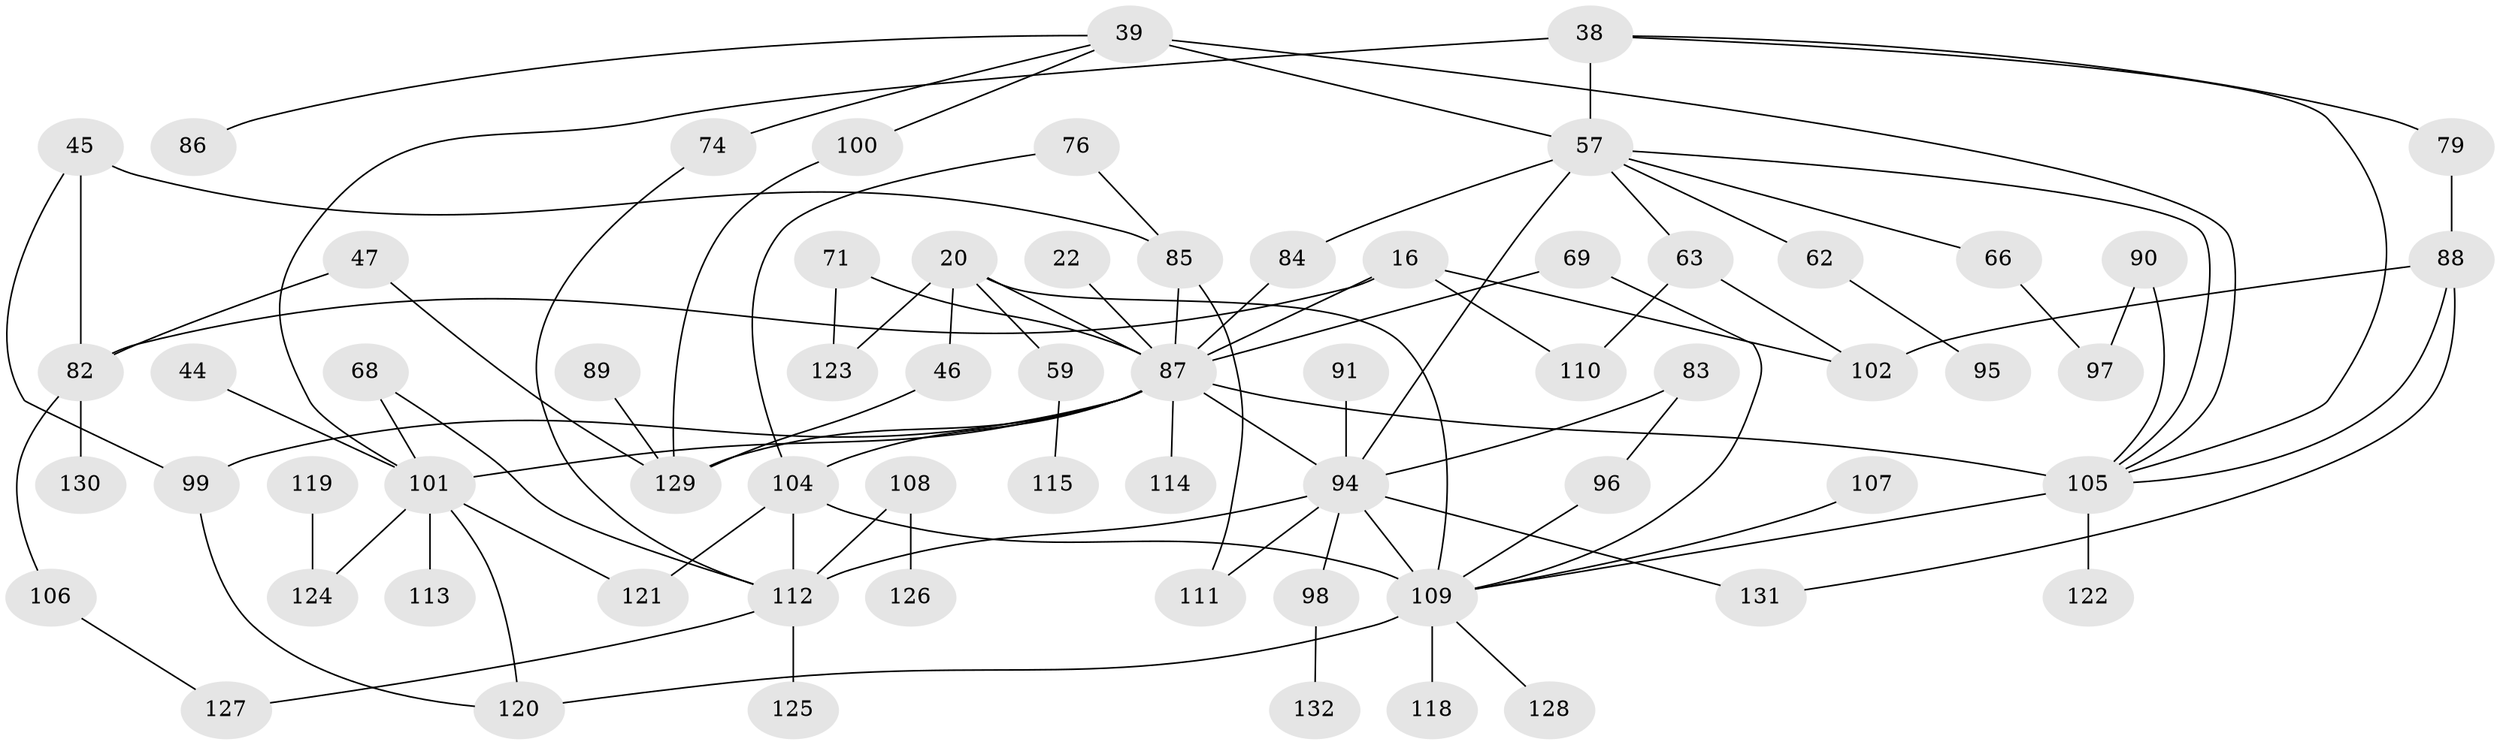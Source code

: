 // original degree distribution, {6: 0.03787878787878788, 7: 0.030303030303030304, 5: 0.08333333333333333, 4: 0.12878787878787878, 3: 0.20454545454545456, 2: 0.30303030303030304, 1: 0.21212121212121213}
// Generated by graph-tools (version 1.1) at 2025/45/03/04/25 21:45:33]
// undirected, 66 vertices, 96 edges
graph export_dot {
graph [start="1"]
  node [color=gray90,style=filled];
  16;
  20 [super="+3+14"];
  22;
  38;
  39 [super="+11"];
  44;
  45;
  46;
  47;
  57 [super="+15+32+40"];
  59;
  62 [super="+50"];
  63 [super="+35+51"];
  66;
  68 [super="+27"];
  69;
  71;
  74;
  76;
  79;
  82 [super="+18"];
  83;
  84 [super="+78"];
  85;
  86 [super="+29"];
  87 [super="+2+48+41"];
  88 [super="+42+55"];
  89;
  90;
  91;
  94 [super="+54+72"];
  95;
  96;
  97;
  98 [super="+92"];
  99;
  100;
  101 [super="+43+6+49"];
  102 [super="+30+23+33"];
  104 [super="+31"];
  105 [super="+53+93+81+37"];
  106;
  107;
  108;
  109 [super="+73+103"];
  110 [super="+80"];
  111;
  112 [super="+17"];
  113;
  114 [super="+25"];
  115;
  118;
  119;
  120 [super="+117"];
  121;
  122;
  123;
  124 [super="+116"];
  125;
  126;
  127;
  128;
  129 [super="+60"];
  130;
  131;
  132;
  16 -- 82;
  16 -- 87;
  16 -- 102 [weight=2];
  16 -- 110;
  20 -- 59;
  20 -- 123;
  20 -- 87 [weight=2];
  20 -- 109 [weight=4];
  20 -- 46;
  22 -- 87;
  38 -- 57;
  38 -- 79;
  38 -- 101 [weight=2];
  38 -- 105;
  39 -- 74;
  39 -- 100;
  39 -- 57;
  39 -- 105 [weight=2];
  39 -- 86;
  44 -- 101;
  45 -- 82 [weight=2];
  45 -- 85;
  45 -- 99;
  46 -- 129;
  47 -- 129;
  47 -- 82 [weight=2];
  57 -- 66;
  57 -- 94 [weight=2];
  57 -- 63;
  57 -- 84;
  57 -- 105;
  57 -- 62;
  59 -- 115;
  62 -- 95;
  63 -- 110 [weight=2];
  63 -- 102;
  66 -- 97;
  68 -- 112;
  68 -- 101;
  69 -- 87;
  69 -- 109;
  71 -- 123;
  71 -- 87;
  74 -- 112;
  76 -- 85;
  76 -- 104;
  79 -- 88;
  82 -- 106;
  82 -- 130;
  83 -- 96;
  83 -- 94;
  84 -- 87;
  85 -- 111;
  85 -- 87;
  87 -- 129;
  87 -- 99;
  87 -- 104;
  87 -- 94 [weight=4];
  87 -- 101 [weight=2];
  87 -- 105 [weight=5];
  87 -- 114;
  88 -- 131;
  88 -- 102;
  88 -- 105;
  89 -- 129;
  90 -- 97;
  90 -- 105;
  91 -- 94;
  94 -- 111;
  94 -- 131;
  94 -- 112;
  94 -- 109;
  94 -- 98;
  96 -- 109;
  98 -- 132;
  99 -- 120;
  100 -- 129;
  101 -- 120 [weight=2];
  101 -- 113;
  101 -- 121;
  101 -- 124;
  104 -- 112 [weight=2];
  104 -- 121;
  104 -- 109 [weight=2];
  105 -- 122;
  105 -- 109;
  106 -- 127;
  107 -- 109;
  108 -- 126;
  108 -- 112;
  109 -- 128;
  109 -- 118;
  109 -- 120 [weight=2];
  112 -- 125;
  112 -- 127;
  119 -- 124;
}
